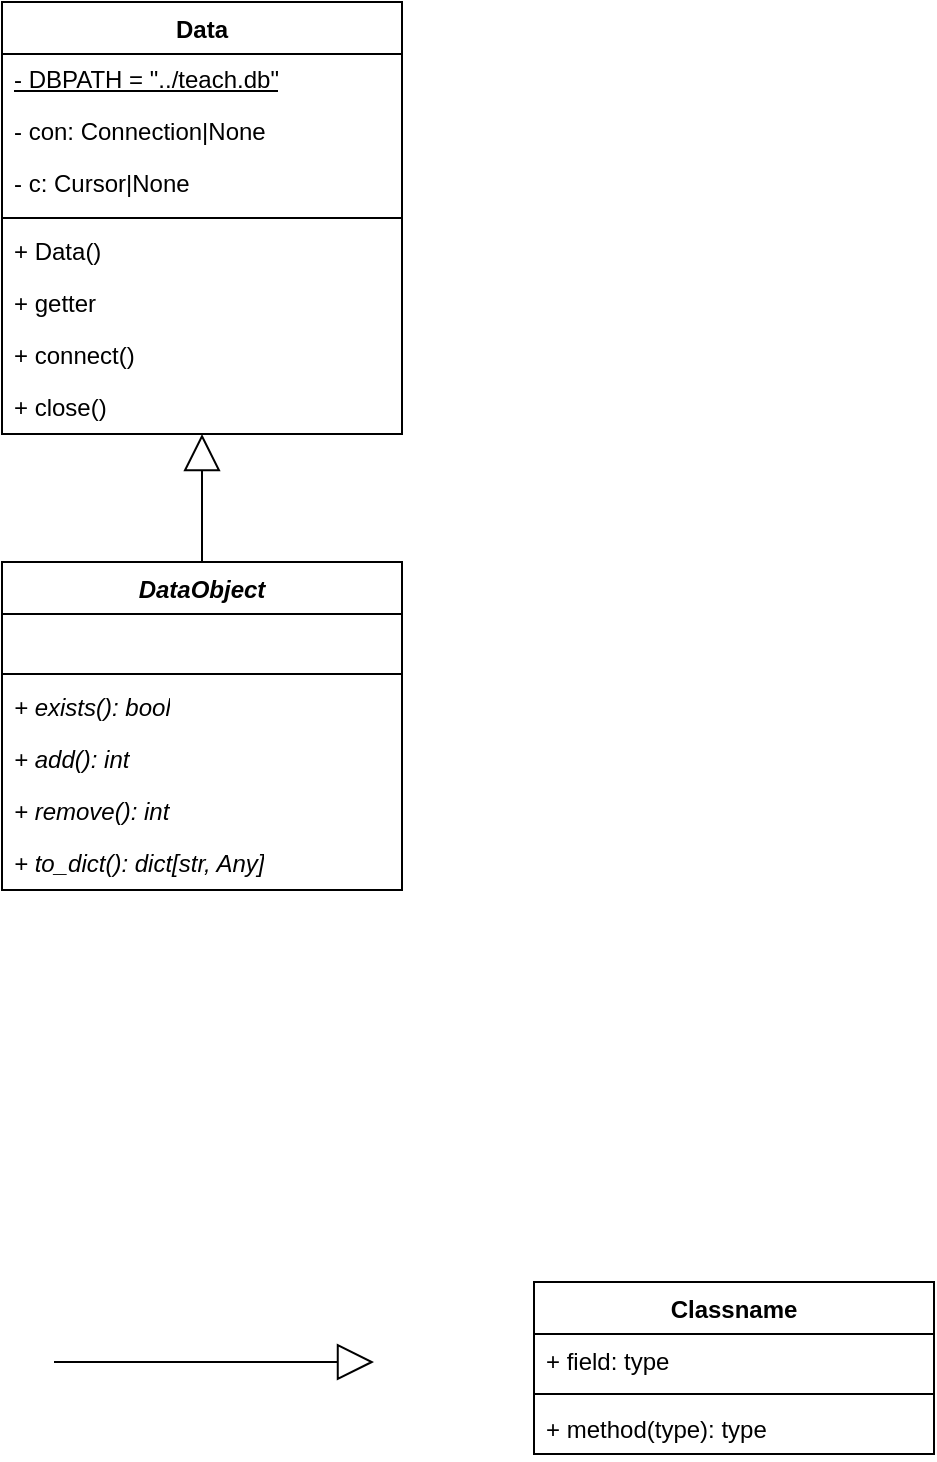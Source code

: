<mxfile version="26.2.13">
  <diagram name="Page-1" id="PVhxKs5UIoAoCetLRb1k">
    <mxGraphModel dx="948" dy="617" grid="1" gridSize="10" guides="1" tooltips="1" connect="1" arrows="1" fold="1" page="1" pageScale="1" pageWidth="827" pageHeight="1169" math="0" shadow="0">
      <root>
        <mxCell id="0" />
        <mxCell id="1" parent="0" />
        <mxCell id="3EcJ4HdOtY4yv1qwsR0p-1" value="Classname" style="swimlane;fontStyle=1;align=center;verticalAlign=top;childLayout=stackLayout;horizontal=1;startSize=26;horizontalStack=0;resizeParent=1;resizeParentMax=0;resizeLast=0;collapsible=1;marginBottom=0;whiteSpace=wrap;html=1;" vertex="1" parent="1">
          <mxGeometry x="580" y="680" width="200" height="86" as="geometry" />
        </mxCell>
        <mxCell id="3EcJ4HdOtY4yv1qwsR0p-2" value="+ field: type" style="text;strokeColor=none;fillColor=none;align=left;verticalAlign=top;spacingLeft=4;spacingRight=4;overflow=hidden;rotatable=0;points=[[0,0.5],[1,0.5]];portConstraint=eastwest;whiteSpace=wrap;html=1;" vertex="1" parent="3EcJ4HdOtY4yv1qwsR0p-1">
          <mxGeometry y="26" width="200" height="26" as="geometry" />
        </mxCell>
        <mxCell id="3EcJ4HdOtY4yv1qwsR0p-3" value="" style="line;strokeWidth=1;fillColor=none;align=left;verticalAlign=middle;spacingTop=-1;spacingLeft=3;spacingRight=3;rotatable=0;labelPosition=right;points=[];portConstraint=eastwest;strokeColor=inherit;" vertex="1" parent="3EcJ4HdOtY4yv1qwsR0p-1">
          <mxGeometry y="52" width="200" height="8" as="geometry" />
        </mxCell>
        <mxCell id="3EcJ4HdOtY4yv1qwsR0p-4" value="+ method(type): type" style="text;strokeColor=none;fillColor=none;align=left;verticalAlign=top;spacingLeft=4;spacingRight=4;overflow=hidden;rotatable=0;points=[[0,0.5],[1,0.5]];portConstraint=eastwest;whiteSpace=wrap;html=1;" vertex="1" parent="3EcJ4HdOtY4yv1qwsR0p-1">
          <mxGeometry y="60" width="200" height="26" as="geometry" />
        </mxCell>
        <mxCell id="3EcJ4HdOtY4yv1qwsR0p-5" value="Data" style="swimlane;fontStyle=1;align=center;verticalAlign=top;childLayout=stackLayout;horizontal=1;startSize=26;horizontalStack=0;resizeParent=1;resizeParentMax=0;resizeLast=0;collapsible=1;marginBottom=0;whiteSpace=wrap;html=1;" vertex="1" parent="1">
          <mxGeometry x="314" y="40" width="200" height="216" as="geometry" />
        </mxCell>
        <mxCell id="3EcJ4HdOtY4yv1qwsR0p-6" value="- DBPATH = &quot;../teach.db&quot;" style="text;strokeColor=none;fillColor=none;align=left;verticalAlign=middle;spacingLeft=4;spacingRight=4;overflow=hidden;rotatable=0;points=[[0,0.5],[1,0.5]];portConstraint=eastwest;whiteSpace=wrap;html=1;fontStyle=4" vertex="1" parent="3EcJ4HdOtY4yv1qwsR0p-5">
          <mxGeometry y="26" width="200" height="26" as="geometry" />
        </mxCell>
        <mxCell id="3EcJ4HdOtY4yv1qwsR0p-9" value="- con: Connection|None" style="text;strokeColor=none;fillColor=none;align=left;verticalAlign=middle;spacingLeft=4;spacingRight=4;overflow=hidden;rotatable=0;points=[[0,0.5],[1,0.5]];portConstraint=eastwest;whiteSpace=wrap;html=1;" vertex="1" parent="3EcJ4HdOtY4yv1qwsR0p-5">
          <mxGeometry y="52" width="200" height="26" as="geometry" />
        </mxCell>
        <mxCell id="3EcJ4HdOtY4yv1qwsR0p-10" value="- c: Cursor|None" style="text;strokeColor=none;fillColor=none;align=left;verticalAlign=middle;spacingLeft=4;spacingRight=4;overflow=hidden;rotatable=0;points=[[0,0.5],[1,0.5]];portConstraint=eastwest;whiteSpace=wrap;html=1;" vertex="1" parent="3EcJ4HdOtY4yv1qwsR0p-5">
          <mxGeometry y="78" width="200" height="26" as="geometry" />
        </mxCell>
        <mxCell id="3EcJ4HdOtY4yv1qwsR0p-7" value="" style="line;strokeWidth=1;fillColor=none;align=left;verticalAlign=middle;spacingTop=-1;spacingLeft=3;spacingRight=3;rotatable=0;labelPosition=right;points=[];portConstraint=eastwest;strokeColor=inherit;" vertex="1" parent="3EcJ4HdOtY4yv1qwsR0p-5">
          <mxGeometry y="104" width="200" height="8" as="geometry" />
        </mxCell>
        <mxCell id="3EcJ4HdOtY4yv1qwsR0p-8" value="+ Data()" style="text;strokeColor=none;fillColor=none;align=left;verticalAlign=middle;spacingLeft=4;spacingRight=4;overflow=hidden;rotatable=0;points=[[0,0.5],[1,0.5]];portConstraint=eastwest;whiteSpace=wrap;html=1;" vertex="1" parent="3EcJ4HdOtY4yv1qwsR0p-5">
          <mxGeometry y="112" width="200" height="26" as="geometry" />
        </mxCell>
        <mxCell id="3EcJ4HdOtY4yv1qwsR0p-11" value="+ getter" style="text;strokeColor=none;fillColor=none;align=left;verticalAlign=middle;spacingLeft=4;spacingRight=4;overflow=hidden;rotatable=0;points=[[0,0.5],[1,0.5]];portConstraint=eastwest;whiteSpace=wrap;html=1;" vertex="1" parent="3EcJ4HdOtY4yv1qwsR0p-5">
          <mxGeometry y="138" width="200" height="26" as="geometry" />
        </mxCell>
        <mxCell id="3EcJ4HdOtY4yv1qwsR0p-12" value="+ connect()" style="text;strokeColor=none;fillColor=none;align=left;verticalAlign=middle;spacingLeft=4;spacingRight=4;overflow=hidden;rotatable=0;points=[[0,0.5],[1,0.5]];portConstraint=eastwest;whiteSpace=wrap;html=1;" vertex="1" parent="3EcJ4HdOtY4yv1qwsR0p-5">
          <mxGeometry y="164" width="200" height="26" as="geometry" />
        </mxCell>
        <mxCell id="3EcJ4HdOtY4yv1qwsR0p-13" value="+ close()" style="text;strokeColor=none;fillColor=none;align=left;verticalAlign=middle;spacingLeft=4;spacingRight=4;overflow=hidden;rotatable=0;points=[[0,0.5],[1,0.5]];portConstraint=eastwest;whiteSpace=wrap;html=1;" vertex="1" parent="3EcJ4HdOtY4yv1qwsR0p-5">
          <mxGeometry y="190" width="200" height="26" as="geometry" />
        </mxCell>
        <mxCell id="3EcJ4HdOtY4yv1qwsR0p-14" value="DataObject" style="swimlane;fontStyle=3;align=center;verticalAlign=top;childLayout=stackLayout;horizontal=1;startSize=26;horizontalStack=0;resizeParent=1;resizeParentMax=0;resizeLast=0;collapsible=1;marginBottom=0;whiteSpace=wrap;html=1;" vertex="1" parent="1">
          <mxGeometry x="314" y="320" width="200" height="164" as="geometry" />
        </mxCell>
        <mxCell id="3EcJ4HdOtY4yv1qwsR0p-15" value="&amp;nbsp;" style="text;strokeColor=none;fillColor=none;align=left;verticalAlign=middle;spacingLeft=4;spacingRight=4;overflow=hidden;rotatable=0;points=[[0,0.5],[1,0.5]];portConstraint=eastwest;whiteSpace=wrap;html=1;" vertex="1" parent="3EcJ4HdOtY4yv1qwsR0p-14">
          <mxGeometry y="26" width="200" height="26" as="geometry" />
        </mxCell>
        <mxCell id="3EcJ4HdOtY4yv1qwsR0p-16" value="" style="line;strokeWidth=1;fillColor=none;align=left;verticalAlign=middle;spacingTop=-1;spacingLeft=3;spacingRight=3;rotatable=0;labelPosition=right;points=[];portConstraint=eastwest;strokeColor=inherit;" vertex="1" parent="3EcJ4HdOtY4yv1qwsR0p-14">
          <mxGeometry y="52" width="200" height="8" as="geometry" />
        </mxCell>
        <mxCell id="3EcJ4HdOtY4yv1qwsR0p-17" value="+ exists(): bool" style="text;strokeColor=none;fillColor=none;align=left;verticalAlign=middle;spacingLeft=4;spacingRight=4;overflow=hidden;rotatable=0;points=[[0,0.5],[1,0.5]];portConstraint=eastwest;whiteSpace=wrap;html=1;fontStyle=2" vertex="1" parent="3EcJ4HdOtY4yv1qwsR0p-14">
          <mxGeometry y="60" width="200" height="26" as="geometry" />
        </mxCell>
        <mxCell id="3EcJ4HdOtY4yv1qwsR0p-21" value="+ add(): int" style="text;strokeColor=none;fillColor=none;align=left;verticalAlign=middle;spacingLeft=4;spacingRight=4;overflow=hidden;rotatable=0;points=[[0,0.5],[1,0.5]];portConstraint=eastwest;whiteSpace=wrap;html=1;fontStyle=2" vertex="1" parent="3EcJ4HdOtY4yv1qwsR0p-14">
          <mxGeometry y="86" width="200" height="26" as="geometry" />
        </mxCell>
        <mxCell id="3EcJ4HdOtY4yv1qwsR0p-22" value="+ remove(): int" style="text;strokeColor=none;fillColor=none;align=left;verticalAlign=middle;spacingLeft=4;spacingRight=4;overflow=hidden;rotatable=0;points=[[0,0.5],[1,0.5]];portConstraint=eastwest;whiteSpace=wrap;html=1;fontStyle=2" vertex="1" parent="3EcJ4HdOtY4yv1qwsR0p-14">
          <mxGeometry y="112" width="200" height="26" as="geometry" />
        </mxCell>
        <mxCell id="3EcJ4HdOtY4yv1qwsR0p-23" value="+ to_dict(): dict[str, Any]" style="text;strokeColor=none;fillColor=none;align=left;verticalAlign=middle;spacingLeft=4;spacingRight=4;overflow=hidden;rotatable=0;points=[[0,0.5],[1,0.5]];portConstraint=eastwest;whiteSpace=wrap;html=1;fontStyle=2" vertex="1" parent="3EcJ4HdOtY4yv1qwsR0p-14">
          <mxGeometry y="138" width="200" height="26" as="geometry" />
        </mxCell>
        <mxCell id="3EcJ4HdOtY4yv1qwsR0p-18" value="" style="endArrow=block;endSize=16;endFill=0;html=1;rounded=0;" edge="1" parent="1">
          <mxGeometry width="160" relative="1" as="geometry">
            <mxPoint x="340" y="720" as="sourcePoint" />
            <mxPoint x="500" y="720" as="targetPoint" />
          </mxGeometry>
        </mxCell>
        <mxCell id="3EcJ4HdOtY4yv1qwsR0p-20" value="" style="endArrow=block;endSize=16;endFill=0;html=1;rounded=0;" edge="1" parent="1" source="3EcJ4HdOtY4yv1qwsR0p-14" target="3EcJ4HdOtY4yv1qwsR0p-5">
          <mxGeometry width="160" relative="1" as="geometry">
            <mxPoint x="310" y="430" as="sourcePoint" />
            <mxPoint x="470" y="430" as="targetPoint" />
          </mxGeometry>
        </mxCell>
      </root>
    </mxGraphModel>
  </diagram>
</mxfile>
